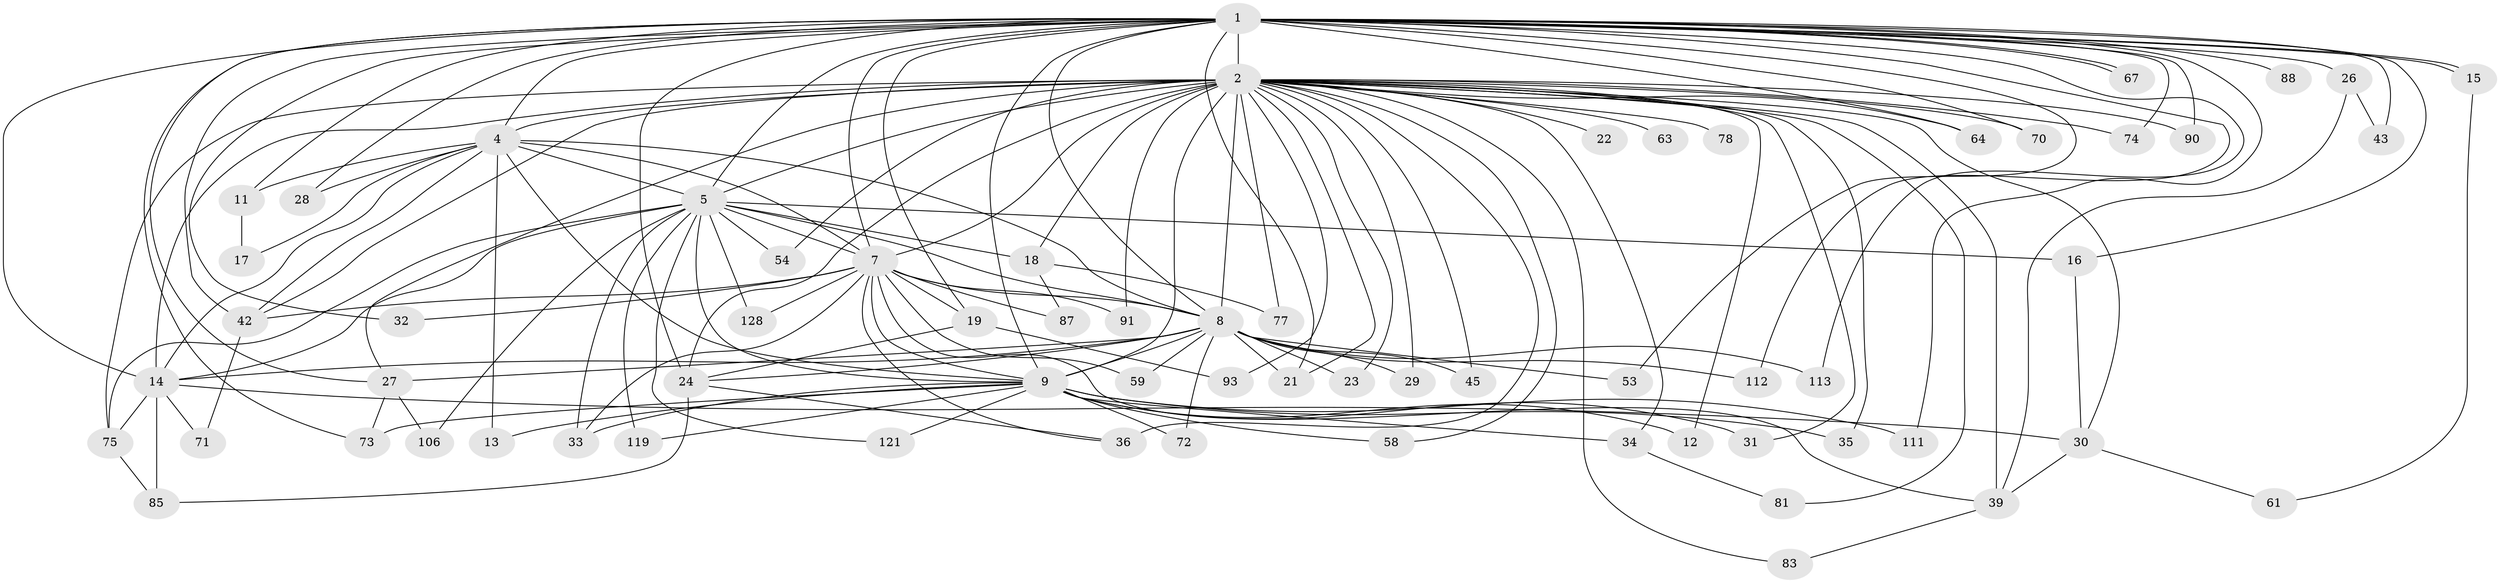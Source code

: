 // original degree distribution, {18: 0.007518796992481203, 23: 0.007518796992481203, 28: 0.007518796992481203, 22: 0.007518796992481203, 21: 0.007518796992481203, 27: 0.007518796992481203, 24: 0.015037593984962405, 25: 0.007518796992481203, 31: 0.007518796992481203, 3: 0.19548872180451127, 10: 0.015037593984962405, 5: 0.03007518796992481, 4: 0.09774436090225563, 2: 0.5639097744360902, 7: 0.007518796992481203, 6: 0.015037593984962405}
// Generated by graph-tools (version 1.1) at 2025/14/03/09/25 04:14:07]
// undirected, 66 vertices, 151 edges
graph export_dot {
graph [start="1"]
  node [color=gray90,style=filled];
  1 [super="+10"];
  2 [super="+60+99+92+6+3+20+52+40+57+25"];
  4 [super="+109+41+48"];
  5 [super="+76"];
  7;
  8 [super="+55+56"];
  9;
  11;
  12 [super="+84"];
  13;
  14 [super="+68+65+103+38"];
  15;
  16;
  17;
  18;
  19;
  21 [super="+94+47"];
  22;
  23;
  24 [super="+51+116"];
  26;
  27 [super="+49+46"];
  28;
  29;
  30;
  31;
  32;
  33 [super="+107"];
  34;
  35 [super="+80"];
  36 [super="+115+44"];
  39 [super="+120"];
  42 [super="+98+79"];
  43;
  45;
  53;
  54;
  58;
  59;
  61;
  63;
  64;
  67;
  70 [super="+96"];
  71;
  72;
  73 [super="+123"];
  74;
  75 [super="+97+127"];
  77;
  78;
  81;
  83;
  85;
  87;
  88;
  90;
  91;
  93;
  106;
  111;
  112;
  113;
  119;
  121;
  128;
  1 -- 2 [weight=7];
  1 -- 4 [weight=2];
  1 -- 5 [weight=2];
  1 -- 7 [weight=2];
  1 -- 8 [weight=2];
  1 -- 9 [weight=2];
  1 -- 15;
  1 -- 15;
  1 -- 26 [weight=2];
  1 -- 67;
  1 -- 67;
  1 -- 74;
  1 -- 90;
  1 -- 112;
  1 -- 64;
  1 -- 11;
  1 -- 70;
  1 -- 16;
  1 -- 19;
  1 -- 21;
  1 -- 24;
  1 -- 88;
  1 -- 27;
  1 -- 28;
  1 -- 32;
  1 -- 43;
  1 -- 111;
  1 -- 113;
  1 -- 53;
  1 -- 42;
  1 -- 73;
  1 -- 14 [weight=2];
  2 -- 4 [weight=7];
  2 -- 5 [weight=3];
  2 -- 7 [weight=7];
  2 -- 8 [weight=8];
  2 -- 9 [weight=3];
  2 -- 22 [weight=2];
  2 -- 23;
  2 -- 30 [weight=2];
  2 -- 18 [weight=2];
  2 -- 34 [weight=2];
  2 -- 75;
  2 -- 12 [weight=2];
  2 -- 77;
  2 -- 14 [weight=4];
  2 -- 24 [weight=2];
  2 -- 35 [weight=2];
  2 -- 36 [weight=3];
  2 -- 58;
  2 -- 63 [weight=2];
  2 -- 42 [weight=2];
  2 -- 70 [weight=2];
  2 -- 78;
  2 -- 81;
  2 -- 93;
  2 -- 31;
  2 -- 39;
  2 -- 54;
  2 -- 64;
  2 -- 45;
  2 -- 91;
  2 -- 29 [weight=2];
  2 -- 83;
  2 -- 90;
  2 -- 74;
  2 -- 21 [weight=2];
  2 -- 27;
  4 -- 5 [weight=2];
  4 -- 7 [weight=2];
  4 -- 8;
  4 -- 9;
  4 -- 11;
  4 -- 13 [weight=2];
  4 -- 17 [weight=2];
  4 -- 28;
  4 -- 42;
  4 -- 14;
  5 -- 7;
  5 -- 8;
  5 -- 9 [weight=2];
  5 -- 14;
  5 -- 16;
  5 -- 18;
  5 -- 33;
  5 -- 54;
  5 -- 75;
  5 -- 106;
  5 -- 119;
  5 -- 121;
  5 -- 128;
  7 -- 8;
  7 -- 9;
  7 -- 19;
  7 -- 32;
  7 -- 33;
  7 -- 36;
  7 -- 42;
  7 -- 59;
  7 -- 87;
  7 -- 91;
  7 -- 128;
  7 -- 39;
  8 -- 9;
  8 -- 14;
  8 -- 23;
  8 -- 27 [weight=2];
  8 -- 29;
  8 -- 45;
  8 -- 53;
  8 -- 59;
  8 -- 72;
  8 -- 112;
  8 -- 113;
  8 -- 24;
  8 -- 21;
  9 -- 12 [weight=2];
  9 -- 13;
  9 -- 31;
  9 -- 34;
  9 -- 35 [weight=2];
  9 -- 58;
  9 -- 72;
  9 -- 73;
  9 -- 111;
  9 -- 119;
  9 -- 121;
  9 -- 33;
  11 -- 17;
  14 -- 71;
  14 -- 85;
  14 -- 75;
  14 -- 30;
  15 -- 61;
  16 -- 30;
  18 -- 77;
  18 -- 87;
  19 -- 93;
  19 -- 24;
  24 -- 85;
  24 -- 36;
  26 -- 39;
  26 -- 43;
  27 -- 73;
  27 -- 106;
  30 -- 61;
  30 -- 39;
  34 -- 81;
  39 -- 83;
  42 -- 71;
  75 -- 85;
}
